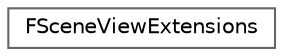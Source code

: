 digraph "Graphical Class Hierarchy"
{
 // INTERACTIVE_SVG=YES
 // LATEX_PDF_SIZE
  bgcolor="transparent";
  edge [fontname=Helvetica,fontsize=10,labelfontname=Helvetica,labelfontsize=10];
  node [fontname=Helvetica,fontsize=10,shape=box,height=0.2,width=0.4];
  rankdir="LR";
  Node0 [id="Node000000",label="FSceneViewExtensions",height=0.2,width=0.4,color="grey40", fillcolor="white", style="filled",URL="$da/d04/classFSceneViewExtensions.html",tooltip="Repository of all registered scene view extensions."];
}
